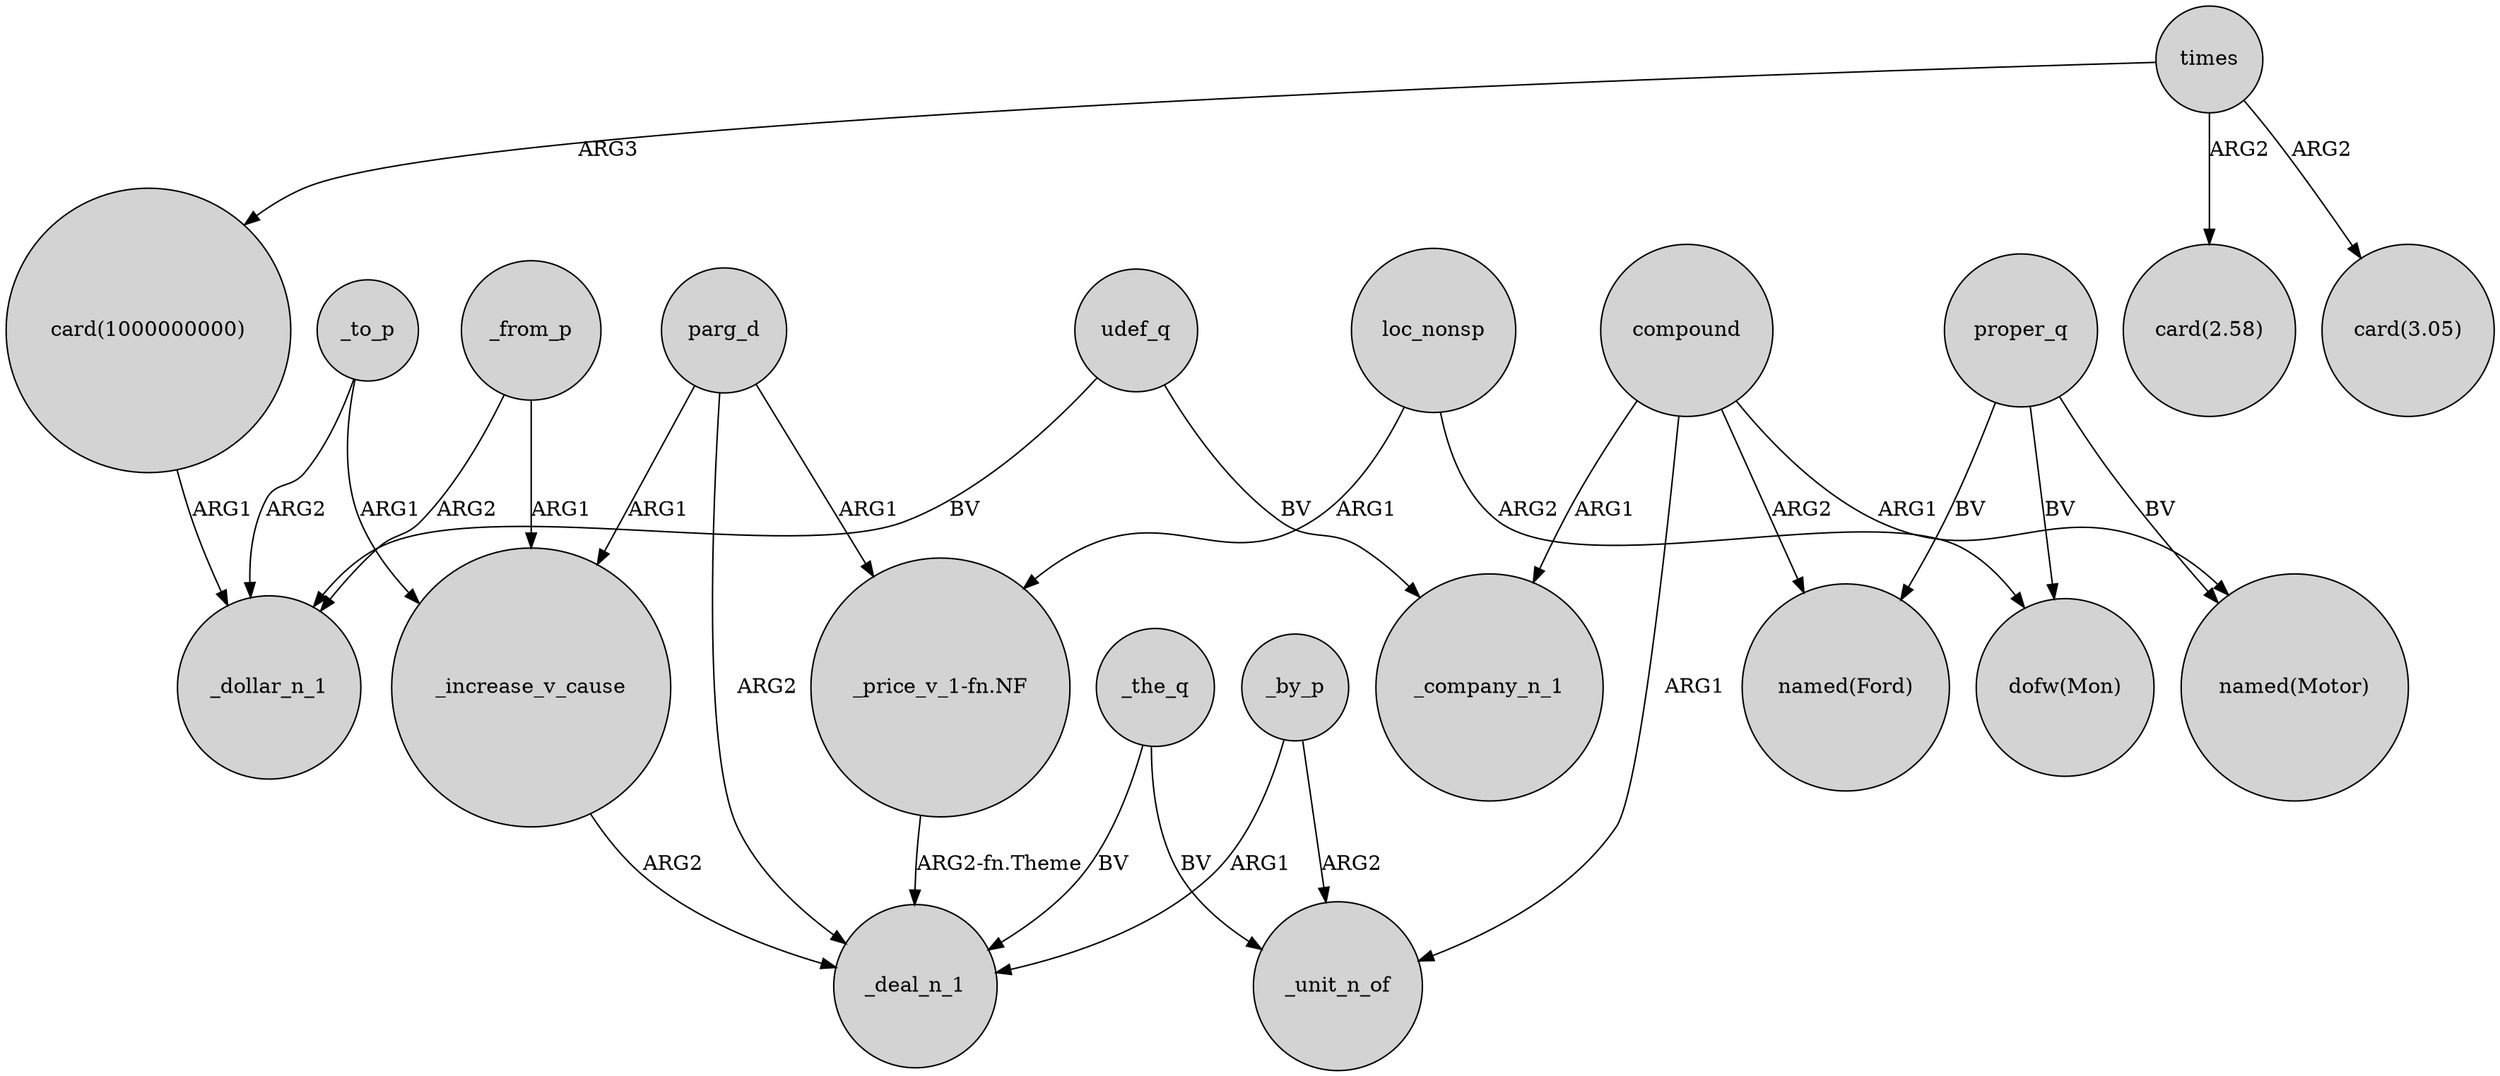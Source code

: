 digraph {
	node [shape=circle style=filled]
	_to_p -> _dollar_n_1 [label=ARG2]
	compound -> _unit_n_of [label=ARG1]
	_to_p -> _increase_v_cause [label=ARG1]
	_the_q -> _deal_n_1 [label=BV]
	_from_p -> _increase_v_cause [label=ARG1]
	_increase_v_cause -> _deal_n_1 [label=ARG2]
	compound -> _company_n_1 [label=ARG1]
	compound -> "named(Motor)" [label=ARG1]
	"_price_v_1-fn.NF" -> _deal_n_1 [label="ARG2-fn.Theme"]
	times -> "card(1000000000)" [label=ARG3]
	proper_q -> "named(Motor)" [label=BV]
	loc_nonsp -> "_price_v_1-fn.NF" [label=ARG1]
	_by_p -> _deal_n_1 [label=ARG1]
	proper_q -> "dofw(Mon)" [label=BV]
	parg_d -> _increase_v_cause [label=ARG1]
	proper_q -> "named(Ford)" [label=BV]
	parg_d -> _deal_n_1 [label=ARG2]
	compound -> "named(Ford)" [label=ARG2]
	parg_d -> "_price_v_1-fn.NF" [label=ARG1]
	loc_nonsp -> "dofw(Mon)" [label=ARG2]
	times -> "card(2.58)" [label=ARG2]
	"card(1000000000)" -> _dollar_n_1 [label=ARG1]
	_from_p -> _dollar_n_1 [label=ARG2]
	times -> "card(3.05)" [label=ARG2]
	_the_q -> _unit_n_of [label=BV]
	udef_q -> _company_n_1 [label=BV]
	_by_p -> _unit_n_of [label=ARG2]
	udef_q -> _dollar_n_1 [label=BV]
}

